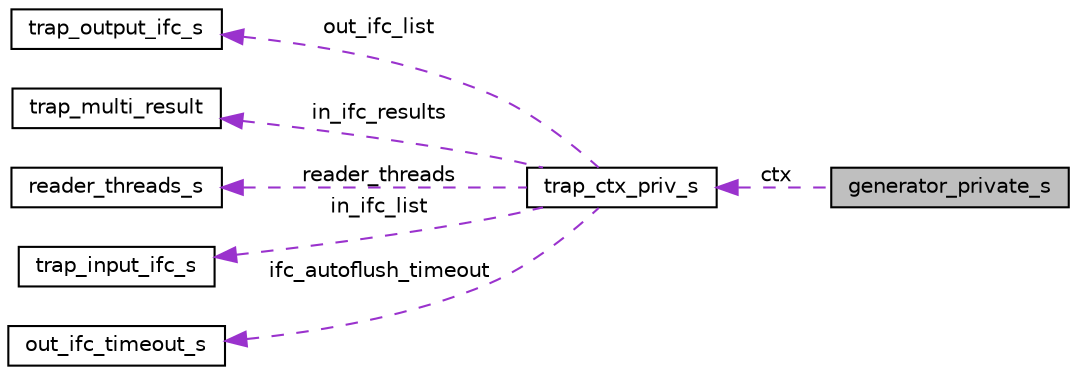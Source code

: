digraph "generator_private_s"
{
  edge [fontname="Helvetica",fontsize="10",labelfontname="Helvetica",labelfontsize="10"];
  node [fontname="Helvetica",fontsize="10",shape=record];
  rankdir="LR";
  Node1 [label="generator_private_s",height=0.2,width=0.4,color="black", fillcolor="grey75", style="filled", fontcolor="black"];
  Node2 -> Node1 [dir="back",color="darkorchid3",fontsize="10",style="dashed",label=" ctx" ,fontname="Helvetica"];
  Node2 [label="trap_ctx_priv_s",height=0.2,width=0.4,color="black", fillcolor="white", style="filled",URL="$structtrap__ctx__priv__s.html"];
  Node3 -> Node2 [dir="back",color="darkorchid3",fontsize="10",style="dashed",label=" out_ifc_list" ,fontname="Helvetica"];
  Node3 [label="trap_output_ifc_s",height=0.2,width=0.4,color="black", fillcolor="white", style="filled",URL="$structtrap__output__ifc__s.html"];
  Node4 -> Node2 [dir="back",color="darkorchid3",fontsize="10",style="dashed",label=" in_ifc_results" ,fontname="Helvetica"];
  Node4 [label="trap_multi_result",height=0.2,width=0.4,color="black", fillcolor="white", style="filled",URL="$structtrap__multi__result.html"];
  Node5 -> Node2 [dir="back",color="darkorchid3",fontsize="10",style="dashed",label=" reader_threads" ,fontname="Helvetica"];
  Node5 [label="reader_threads_s",height=0.2,width=0.4,color="black", fillcolor="white", style="filled",URL="$structreader__threads__s.html"];
  Node6 -> Node2 [dir="back",color="darkorchid3",fontsize="10",style="dashed",label=" in_ifc_list" ,fontname="Helvetica"];
  Node6 [label="trap_input_ifc_s",height=0.2,width=0.4,color="black", fillcolor="white", style="filled",URL="$structtrap__input__ifc__s.html"];
  Node7 -> Node2 [dir="back",color="darkorchid3",fontsize="10",style="dashed",label=" ifc_autoflush_timeout" ,fontname="Helvetica"];
  Node7 [label="out_ifc_timeout_s",height=0.2,width=0.4,color="black", fillcolor="white", style="filled",URL="$structout__ifc__timeout__s.html"];
}

